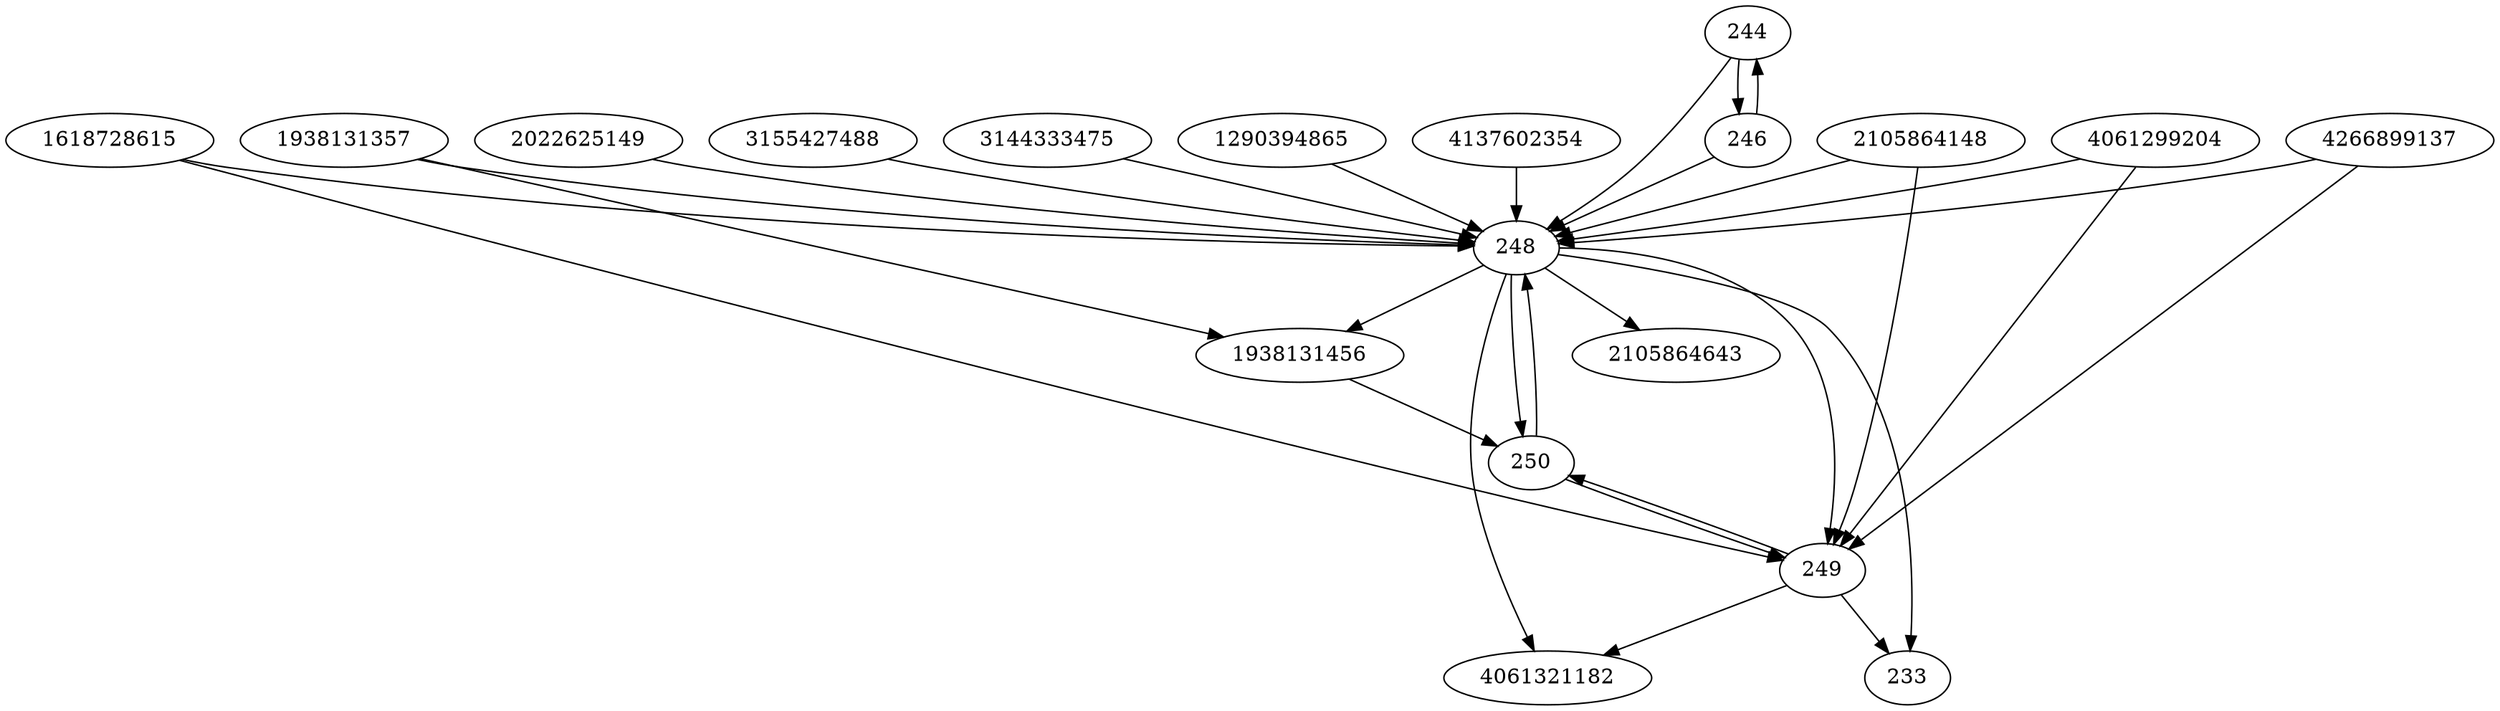 strict digraph  {
3155427488;
4266899137;
1938131456;
3144333475;
4061299204;
2105864643;
1618728615;
233;
1290394865;
4137602354;
2105864148;
244;
246;
4061321182;
248;
249;
250;
2022625149;
1938131357;
3155427488 -> 248;
4266899137 -> 248;
4266899137 -> 249;
1938131456 -> 250;
3144333475 -> 248;
4061299204 -> 248;
4061299204 -> 249;
1618728615 -> 248;
1618728615 -> 249;
1290394865 -> 248;
4137602354 -> 248;
2105864148 -> 248;
2105864148 -> 249;
244 -> 246;
244 -> 248;
246 -> 248;
246 -> 244;
248 -> 249;
248 -> 1938131456;
248 -> 2105864643;
248 -> 250;
248 -> 4061321182;
248 -> 233;
249 -> 250;
249 -> 4061321182;
249 -> 233;
250 -> 249;
250 -> 248;
2022625149 -> 248;
1938131357 -> 1938131456;
1938131357 -> 248;
}
